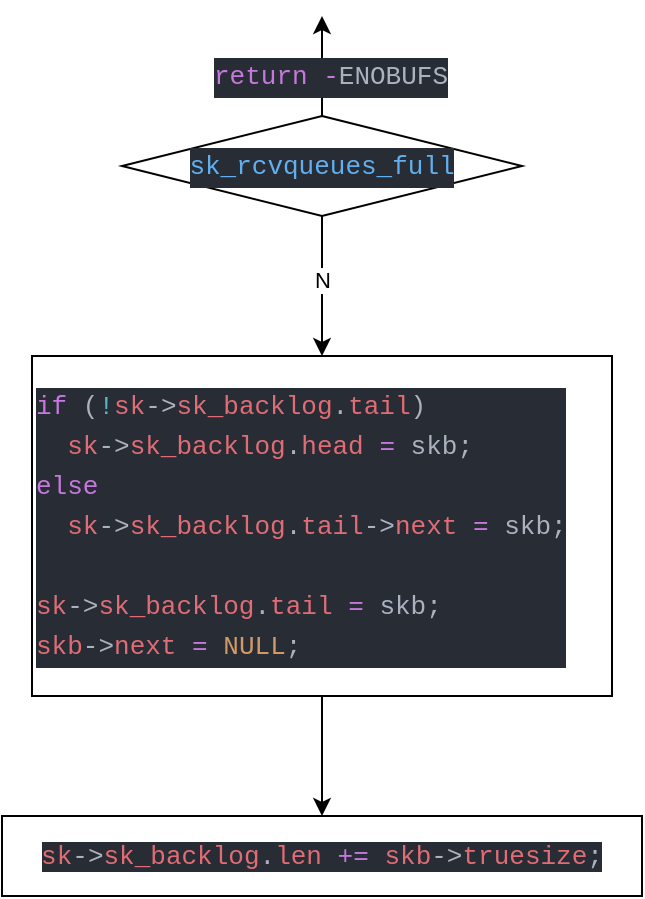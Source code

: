 <mxfile version="13.1.3">
    <diagram id="6hGFLwfOUW9BJ-s0fimq" name="Page-1">
        <mxGraphModel dx="460" dy="785" grid="1" gridSize="10" guides="1" tooltips="1" connect="1" arrows="1" fold="1" page="1" pageScale="1" pageWidth="827" pageHeight="1169" math="0" shadow="0">
            <root>
                <mxCell id="0"/>
                <mxCell id="1" parent="0"/>
                <mxCell id="3" style="edgeStyle=orthogonalEdgeStyle;rounded=0;orthogonalLoop=1;jettySize=auto;html=1;" edge="1" parent="1" source="2">
                    <mxGeometry relative="1" as="geometry">
                        <mxPoint x="170" y="50" as="targetPoint"/>
                    </mxGeometry>
                </mxCell>
                <mxCell id="4" value="&lt;div style=&quot;color: rgb(171 , 178 , 191) ; background-color: rgb(40 , 44 , 52) ; font-family: &amp;#34;monaco&amp;#34; , &amp;#34;menlo&amp;#34; , &amp;#34;monaco&amp;#34; , &amp;#34;courier new&amp;#34; , monospace ; font-size: 13px ; line-height: 20px&quot;&gt;&lt;span style=&quot;color: #c678dd&quot;&gt;return -&lt;/span&gt;ENOBUFS&lt;/div&gt;" style="edgeLabel;html=1;align=center;verticalAlign=middle;resizable=0;points=[];" vertex="1" connectable="0" parent="3">
                    <mxGeometry x="-0.2" y="-4" relative="1" as="geometry">
                        <mxPoint as="offset"/>
                    </mxGeometry>
                </mxCell>
                <mxCell id="10" style="edgeStyle=orthogonalEdgeStyle;rounded=0;orthogonalLoop=1;jettySize=auto;html=1;exitX=0.5;exitY=1;exitDx=0;exitDy=0;entryX=0.5;entryY=0;entryDx=0;entryDy=0;" edge="1" parent="1" source="2" target="9">
                    <mxGeometry relative="1" as="geometry"/>
                </mxCell>
                <mxCell id="12" value="N" style="edgeLabel;html=1;align=center;verticalAlign=middle;resizable=0;points=[];" vertex="1" connectable="0" parent="10">
                    <mxGeometry x="-0.086" relative="1" as="geometry">
                        <mxPoint as="offset"/>
                    </mxGeometry>
                </mxCell>
                <mxCell id="2" value="&lt;div style=&quot;color: rgb(171 , 178 , 191) ; background-color: rgb(40 , 44 , 52) ; font-family: &amp;#34;monaco&amp;#34; , &amp;#34;menlo&amp;#34; , &amp;#34;monaco&amp;#34; , &amp;#34;courier new&amp;#34; , monospace ; font-size: 13px ; line-height: 20px&quot;&gt;&lt;span style=&quot;color: #61afef&quot;&gt;sk_rcvqueues_full&lt;/span&gt;&lt;/div&gt;" style="rhombus;whiteSpace=wrap;html=1;" vertex="1" parent="1">
                    <mxGeometry x="70" y="100" width="200" height="50" as="geometry"/>
                </mxCell>
                <mxCell id="6" value="&lt;meta charset=&quot;utf-8&quot;&gt;&lt;span style=&quot;font-family: monaco, menlo, monaco, &amp;quot;courier new&amp;quot;, monospace; font-size: 13px; font-style: normal; font-variant-ligatures: normal; font-variant-caps: normal; font-weight: 400; letter-spacing: normal; orphans: 2; text-align: left; text-indent: 0px; text-transform: none; widows: 2; word-spacing: 0px; -webkit-text-stroke-width: 0px; background-color: rgb(40, 44, 52); text-decoration-style: initial; text-decoration-color: initial; color: rgb(224, 108, 117);&quot;&gt;sk&lt;/span&gt;&lt;span style=&quot;color: rgb(171, 178, 191); font-family: monaco, menlo, monaco, &amp;quot;courier new&amp;quot;, monospace; font-size: 13px; font-style: normal; font-variant-ligatures: normal; font-variant-caps: normal; font-weight: 400; letter-spacing: normal; orphans: 2; text-align: left; text-indent: 0px; text-transform: none; widows: 2; word-spacing: 0px; -webkit-text-stroke-width: 0px; background-color: rgb(40, 44, 52); text-decoration-style: initial; text-decoration-color: initial;&quot;&gt;-&amp;gt;&lt;/span&gt;&lt;span style=&quot;font-family: monaco, menlo, monaco, &amp;quot;courier new&amp;quot;, monospace; font-size: 13px; font-style: normal; font-variant-ligatures: normal; font-variant-caps: normal; font-weight: 400; letter-spacing: normal; orphans: 2; text-align: left; text-indent: 0px; text-transform: none; widows: 2; word-spacing: 0px; -webkit-text-stroke-width: 0px; background-color: rgb(40, 44, 52); text-decoration-style: initial; text-decoration-color: initial; color: rgb(224, 108, 117);&quot;&gt;sk_backlog&lt;/span&gt;&lt;span style=&quot;color: rgb(171, 178, 191); font-family: monaco, menlo, monaco, &amp;quot;courier new&amp;quot;, monospace; font-size: 13px; font-style: normal; font-variant-ligatures: normal; font-variant-caps: normal; font-weight: 400; letter-spacing: normal; orphans: 2; text-align: left; text-indent: 0px; text-transform: none; widows: 2; word-spacing: 0px; -webkit-text-stroke-width: 0px; background-color: rgb(40, 44, 52); text-decoration-style: initial; text-decoration-color: initial;&quot;&gt;.&lt;/span&gt;&lt;span style=&quot;font-family: monaco, menlo, monaco, &amp;quot;courier new&amp;quot;, monospace; font-size: 13px; font-style: normal; font-variant-ligatures: normal; font-variant-caps: normal; font-weight: 400; letter-spacing: normal; orphans: 2; text-align: left; text-indent: 0px; text-transform: none; widows: 2; word-spacing: 0px; -webkit-text-stroke-width: 0px; background-color: rgb(40, 44, 52); text-decoration-style: initial; text-decoration-color: initial; color: rgb(224, 108, 117);&quot;&gt;len&lt;/span&gt;&lt;span style=&quot;color: rgb(171, 178, 191); font-family: monaco, menlo, monaco, &amp;quot;courier new&amp;quot;, monospace; font-size: 13px; font-style: normal; font-variant-ligatures: normal; font-variant-caps: normal; font-weight: 400; letter-spacing: normal; orphans: 2; text-align: left; text-indent: 0px; text-transform: none; widows: 2; word-spacing: 0px; -webkit-text-stroke-width: 0px; background-color: rgb(40, 44, 52); text-decoration-style: initial; text-decoration-color: initial;&quot;&gt;&lt;span&gt;&amp;nbsp;&lt;/span&gt;&lt;/span&gt;&lt;span style=&quot;font-family: monaco, menlo, monaco, &amp;quot;courier new&amp;quot;, monospace; font-size: 13px; font-style: normal; font-variant-ligatures: normal; font-variant-caps: normal; font-weight: 400; letter-spacing: normal; orphans: 2; text-align: left; text-indent: 0px; text-transform: none; widows: 2; word-spacing: 0px; -webkit-text-stroke-width: 0px; background-color: rgb(40, 44, 52); text-decoration-style: initial; text-decoration-color: initial; color: rgb(198, 120, 221);&quot;&gt;+=&lt;/span&gt;&lt;span style=&quot;color: rgb(171, 178, 191); font-family: monaco, menlo, monaco, &amp;quot;courier new&amp;quot;, monospace; font-size: 13px; font-style: normal; font-variant-ligatures: normal; font-variant-caps: normal; font-weight: 400; letter-spacing: normal; orphans: 2; text-align: left; text-indent: 0px; text-transform: none; widows: 2; word-spacing: 0px; -webkit-text-stroke-width: 0px; background-color: rgb(40, 44, 52); text-decoration-style: initial; text-decoration-color: initial;&quot;&gt;&lt;span&gt;&amp;nbsp;&lt;/span&gt;&lt;/span&gt;&lt;span style=&quot;font-family: monaco, menlo, monaco, &amp;quot;courier new&amp;quot;, monospace; font-size: 13px; font-style: normal; font-variant-ligatures: normal; font-variant-caps: normal; font-weight: 400; letter-spacing: normal; orphans: 2; text-align: left; text-indent: 0px; text-transform: none; widows: 2; word-spacing: 0px; -webkit-text-stroke-width: 0px; background-color: rgb(40, 44, 52); text-decoration-style: initial; text-decoration-color: initial; color: rgb(224, 108, 117);&quot;&gt;skb&lt;/span&gt;&lt;span style=&quot;color: rgb(171, 178, 191); font-family: monaco, menlo, monaco, &amp;quot;courier new&amp;quot;, monospace; font-size: 13px; font-style: normal; font-variant-ligatures: normal; font-variant-caps: normal; font-weight: 400; letter-spacing: normal; orphans: 2; text-align: left; text-indent: 0px; text-transform: none; widows: 2; word-spacing: 0px; -webkit-text-stroke-width: 0px; background-color: rgb(40, 44, 52); text-decoration-style: initial; text-decoration-color: initial;&quot;&gt;-&amp;gt;&lt;/span&gt;&lt;span style=&quot;font-family: monaco, menlo, monaco, &amp;quot;courier new&amp;quot;, monospace; font-size: 13px; font-style: normal; font-variant-ligatures: normal; font-variant-caps: normal; font-weight: 400; letter-spacing: normal; orphans: 2; text-align: left; text-indent: 0px; text-transform: none; widows: 2; word-spacing: 0px; -webkit-text-stroke-width: 0px; background-color: rgb(40, 44, 52); text-decoration-style: initial; text-decoration-color: initial; color: rgb(224, 108, 117);&quot;&gt;truesize&lt;/span&gt;&lt;span style=&quot;color: rgb(171, 178, 191); font-family: monaco, menlo, monaco, &amp;quot;courier new&amp;quot;, monospace; font-size: 13px; font-style: normal; font-variant-ligatures: normal; font-variant-caps: normal; font-weight: 400; letter-spacing: normal; orphans: 2; text-align: left; text-indent: 0px; text-transform: none; widows: 2; word-spacing: 0px; -webkit-text-stroke-width: 0px; background-color: rgb(40, 44, 52); text-decoration-style: initial; text-decoration-color: initial;&quot;&gt;;&lt;/span&gt;" style="rounded=0;whiteSpace=wrap;html=1;" vertex="1" parent="1">
                    <mxGeometry x="10" y="450" width="320" height="40" as="geometry"/>
                </mxCell>
                <mxCell id="11" style="edgeStyle=orthogonalEdgeStyle;rounded=0;orthogonalLoop=1;jettySize=auto;html=1;exitX=0.5;exitY=1;exitDx=0;exitDy=0;" edge="1" parent="1" source="9" target="6">
                    <mxGeometry relative="1" as="geometry"/>
                </mxCell>
                <mxCell id="9" value="&lt;div style=&quot;color: rgb(171 , 178 , 191) ; background-color: rgb(40 , 44 , 52) ; font-family: &amp;#34;monaco&amp;#34; , &amp;#34;menlo&amp;#34; , &amp;#34;monaco&amp;#34; , &amp;#34;courier new&amp;#34; , monospace ; font-size: 13px ; line-height: 20px&quot;&gt;&lt;div&gt;&lt;span style=&quot;color: #c678dd&quot;&gt;if&lt;/span&gt; (&lt;span style=&quot;color: #56b6c2&quot;&gt;!&lt;/span&gt;&lt;span style=&quot;color: #e06c75&quot;&gt;sk&lt;/span&gt;-&amp;gt;&lt;span style=&quot;color: #e06c75&quot;&gt;sk_backlog&lt;/span&gt;.&lt;span style=&quot;color: #e06c75&quot;&gt;tail&lt;/span&gt;)&lt;/div&gt;&lt;div&gt;        &lt;span style=&quot;color: #e06c75&quot;&gt;&amp;nbsp; sk&lt;/span&gt;-&amp;gt;&lt;span style=&quot;color: #e06c75&quot;&gt;sk_backlog&lt;/span&gt;.&lt;span style=&quot;color: #e06c75&quot;&gt;head&lt;/span&gt; &lt;span style=&quot;color: #c678dd&quot;&gt;=&lt;/span&gt; skb;&lt;/div&gt;&lt;div&gt;    &lt;span style=&quot;color: #c678dd&quot;&gt;else&lt;/span&gt;&lt;/div&gt;&lt;div&gt;        &lt;span style=&quot;color: #e06c75&quot;&gt;&amp;nbsp; sk&lt;/span&gt;-&amp;gt;&lt;span style=&quot;color: #e06c75&quot;&gt;sk_backlog&lt;/span&gt;.&lt;span style=&quot;color: #e06c75&quot;&gt;tail&lt;/span&gt;-&amp;gt;&lt;span style=&quot;color: #e06c75&quot;&gt;next&lt;/span&gt; &lt;span style=&quot;color: #c678dd&quot;&gt;=&lt;/span&gt; skb;&lt;/div&gt;&lt;br&gt;&lt;div&gt;    &lt;span style=&quot;color: #e06c75&quot;&gt;sk&lt;/span&gt;-&amp;gt;&lt;span style=&quot;color: #e06c75&quot;&gt;sk_backlog&lt;/span&gt;.&lt;span style=&quot;color: #e06c75&quot;&gt;tail&lt;/span&gt; &lt;span style=&quot;color: #c678dd&quot;&gt;=&lt;/span&gt; skb;&lt;/div&gt;&lt;div&gt;    &lt;span style=&quot;color: #e06c75&quot;&gt;skb&lt;/span&gt;-&amp;gt;&lt;span style=&quot;color: #e06c75&quot;&gt;next&lt;/span&gt; &lt;span style=&quot;color: #c678dd&quot;&gt;=&lt;/span&gt; &lt;span style=&quot;color: #d19a66&quot;&gt;NULL&lt;/span&gt;;&lt;/div&gt;&lt;/div&gt;" style="align=left;rounded=0;whiteSpace=wrap;html=1;" vertex="1" parent="1">
                    <mxGeometry x="25" y="220" width="290" height="170" as="geometry"/>
                </mxCell>
            </root>
        </mxGraphModel>
    </diagram>
</mxfile>